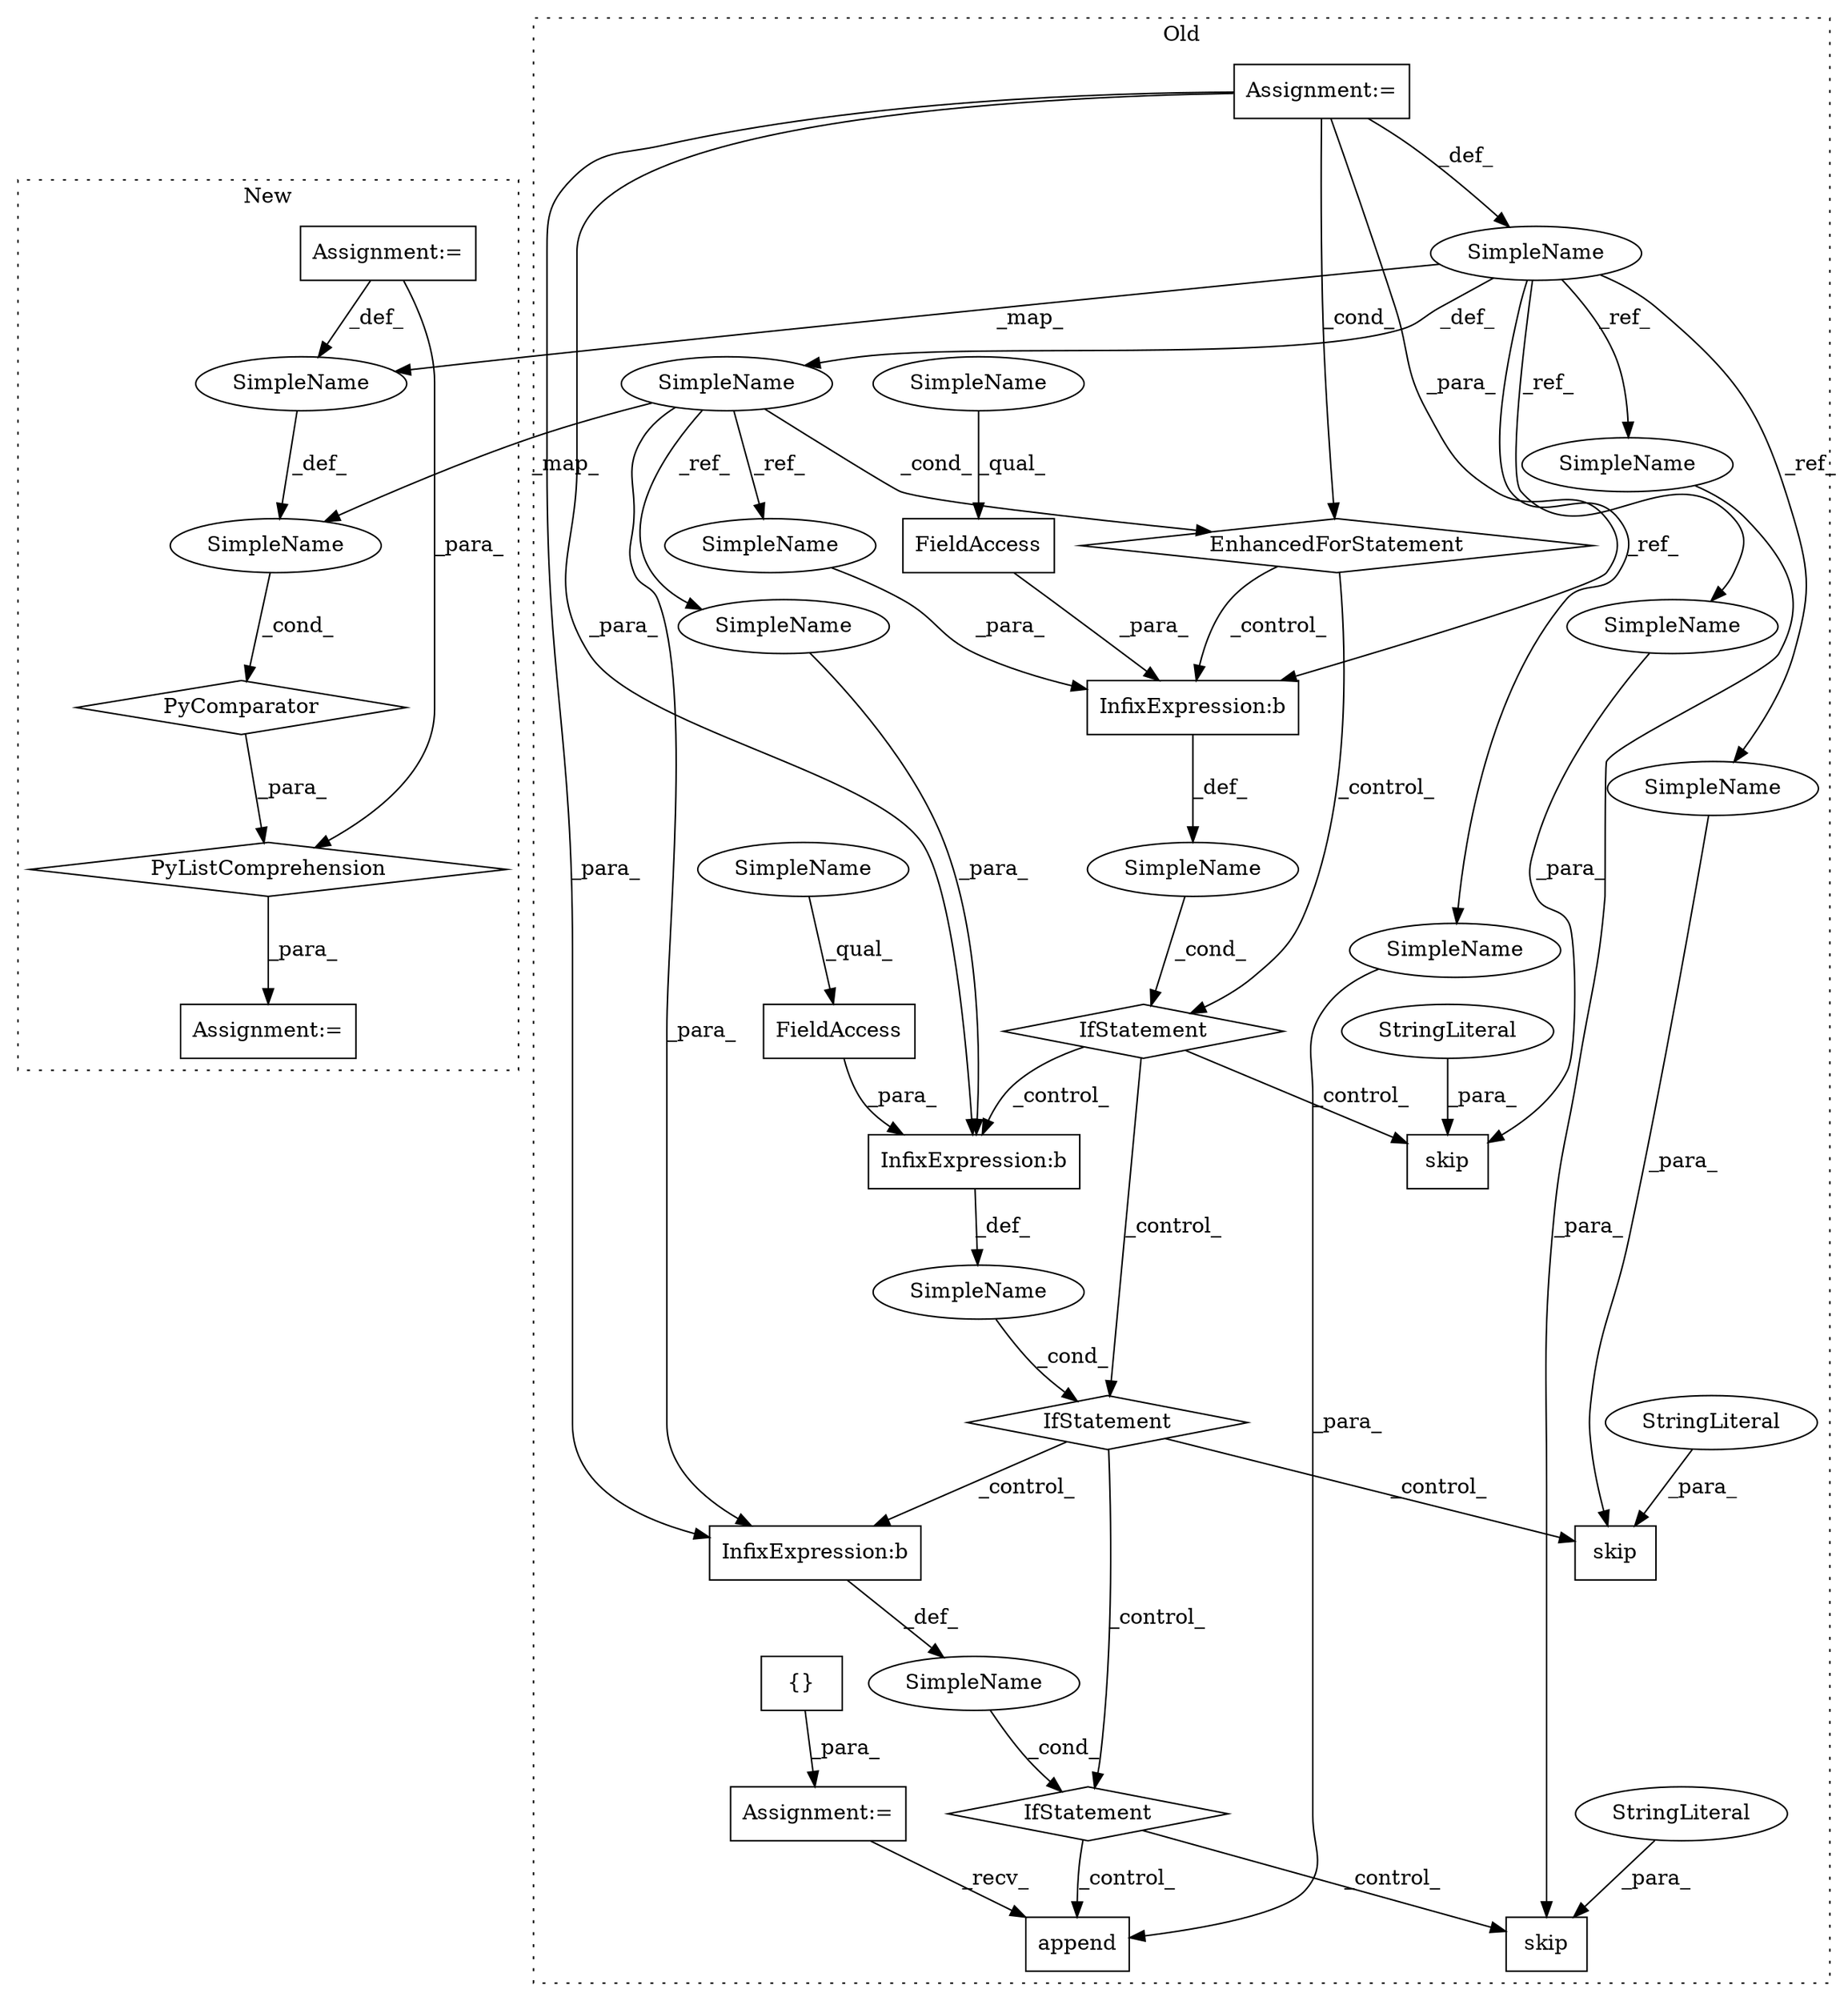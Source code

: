 digraph G {
subgraph cluster0 {
1 [label="skip" a="32" s="3673,3705" l="5,1" shape="box"];
3 [label="SimpleName" a="42" s="3609" l="5" shape="ellipse"];
5 [label="skip" a="32" s="3859,3885" l="5,1" shape="box"];
6 [label="InfixExpression:b" a="27" s="3648" l="3" shape="box"];
7 [label="InfixExpression:b" a="27" s="3834" l="3" shape="box"];
8 [label="InfixExpression:b" a="27" s="3737" l="3" shape="box"];
9 [label="EnhancedForStatement" a="70" s="3536,3629" l="69,2" shape="diamond"];
10 [label="SimpleName" a="42" s="3593" l="7" shape="ellipse"];
12 [label="SimpleName" a="42" s="" l="" shape="ellipse"];
13 [label="SimpleName" a="42" s="" l="" shape="ellipse"];
14 [label="skip" a="32" s="3766,3802" l="5,1" shape="box"];
15 [label="StringLiteral" a="45" s="3779" l="23" shape="ellipse"];
16 [label="StringLiteral" a="45" s="3686" l="19" shape="ellipse"];
17 [label="StringLiteral" a="45" s="3872" l="13" shape="ellipse"];
18 [label="SimpleName" a="42" s="" l="" shape="ellipse"];
19 [label="append" a="32" s="3928,3942" l="7,1" shape="box"];
20 [label="{}" a="4" s="3528" l="2" shape="box"];
21 [label="FieldAccess" a="22" s="3740" l="14" shape="box"];
22 [label="FieldAccess" a="22" s="3651" l="10" shape="box"];
23 [label="IfStatement" a="25" s="3825,3847" l="4,2" shape="diamond"];
24 [label="Assignment:=" a="7" s="3536,3629" l="69,2" shape="box"];
25 [label="IfStatement" a="25" s="3728,3754" l="4,2" shape="diamond"];
27 [label="Assignment:=" a="7" s="3518" l="1" shape="box"];
28 [label="IfStatement" a="25" s="3639,3661" l="4,2" shape="diamond"];
31 [label="SimpleName" a="42" s="3678" l="7" shape="ellipse"];
32 [label="SimpleName" a="42" s="3864" l="7" shape="ellipse"];
33 [label="SimpleName" a="42" s="3771" l="7" shape="ellipse"];
34 [label="SimpleName" a="42" s="3935" l="7" shape="ellipse"];
35 [label="SimpleName" a="42" s="3740" l="5" shape="ellipse"];
36 [label="SimpleName" a="42" s="3651" l="5" shape="ellipse"];
37 [label="SimpleName" a="42" s="3643" l="5" shape="ellipse"];
38 [label="SimpleName" a="42" s="3732" l="5" shape="ellipse"];
label = "Old";
style="dotted";
}
subgraph cluster1 {
2 [label="PyComparator" a="113" s="3048" l="49" shape="diamond"];
4 [label="SimpleName" a="42" s="3051" l="5" shape="ellipse"];
11 [label="SimpleName" a="42" s="3035" l="7" shape="ellipse"];
26 [label="Assignment:=" a="7" s="2955" l="12" shape="box"];
29 [label="Assignment:=" a="7" s="3048" l="49" shape="box"];
30 [label="PyListComprehension" a="109" s="2967" l="138" shape="diamond"];
label = "New";
style="dotted";
}
2 -> 30 [label="_para_"];
3 -> 38 [label="_ref_"];
3 -> 9 [label="_cond_"];
3 -> 7 [label="_para_"];
3 -> 4 [label="_map_"];
3 -> 37 [label="_ref_"];
4 -> 2 [label="_cond_"];
6 -> 12 [label="_def_"];
7 -> 18 [label="_def_"];
8 -> 13 [label="_def_"];
9 -> 6 [label="_control_"];
9 -> 28 [label="_control_"];
10 -> 32 [label="_ref_"];
10 -> 31 [label="_ref_"];
10 -> 33 [label="_ref_"];
10 -> 11 [label="_map_"];
10 -> 3 [label="_def_"];
10 -> 34 [label="_ref_"];
11 -> 4 [label="_def_"];
12 -> 28 [label="_cond_"];
13 -> 25 [label="_cond_"];
15 -> 14 [label="_para_"];
16 -> 1 [label="_para_"];
17 -> 5 [label="_para_"];
18 -> 23 [label="_cond_"];
20 -> 27 [label="_para_"];
21 -> 8 [label="_para_"];
22 -> 6 [label="_para_"];
23 -> 5 [label="_control_"];
23 -> 19 [label="_control_"];
24 -> 6 [label="_para_"];
24 -> 8 [label="_para_"];
24 -> 9 [label="_cond_"];
24 -> 7 [label="_para_"];
24 -> 10 [label="_def_"];
25 -> 14 [label="_control_"];
25 -> 23 [label="_control_"];
25 -> 7 [label="_control_"];
27 -> 19 [label="_recv_"];
28 -> 8 [label="_control_"];
28 -> 25 [label="_control_"];
28 -> 1 [label="_control_"];
29 -> 30 [label="_para_"];
29 -> 11 [label="_def_"];
30 -> 26 [label="_para_"];
31 -> 1 [label="_para_"];
32 -> 5 [label="_para_"];
33 -> 14 [label="_para_"];
34 -> 19 [label="_para_"];
35 -> 21 [label="_qual_"];
36 -> 22 [label="_qual_"];
37 -> 6 [label="_para_"];
38 -> 8 [label="_para_"];
}